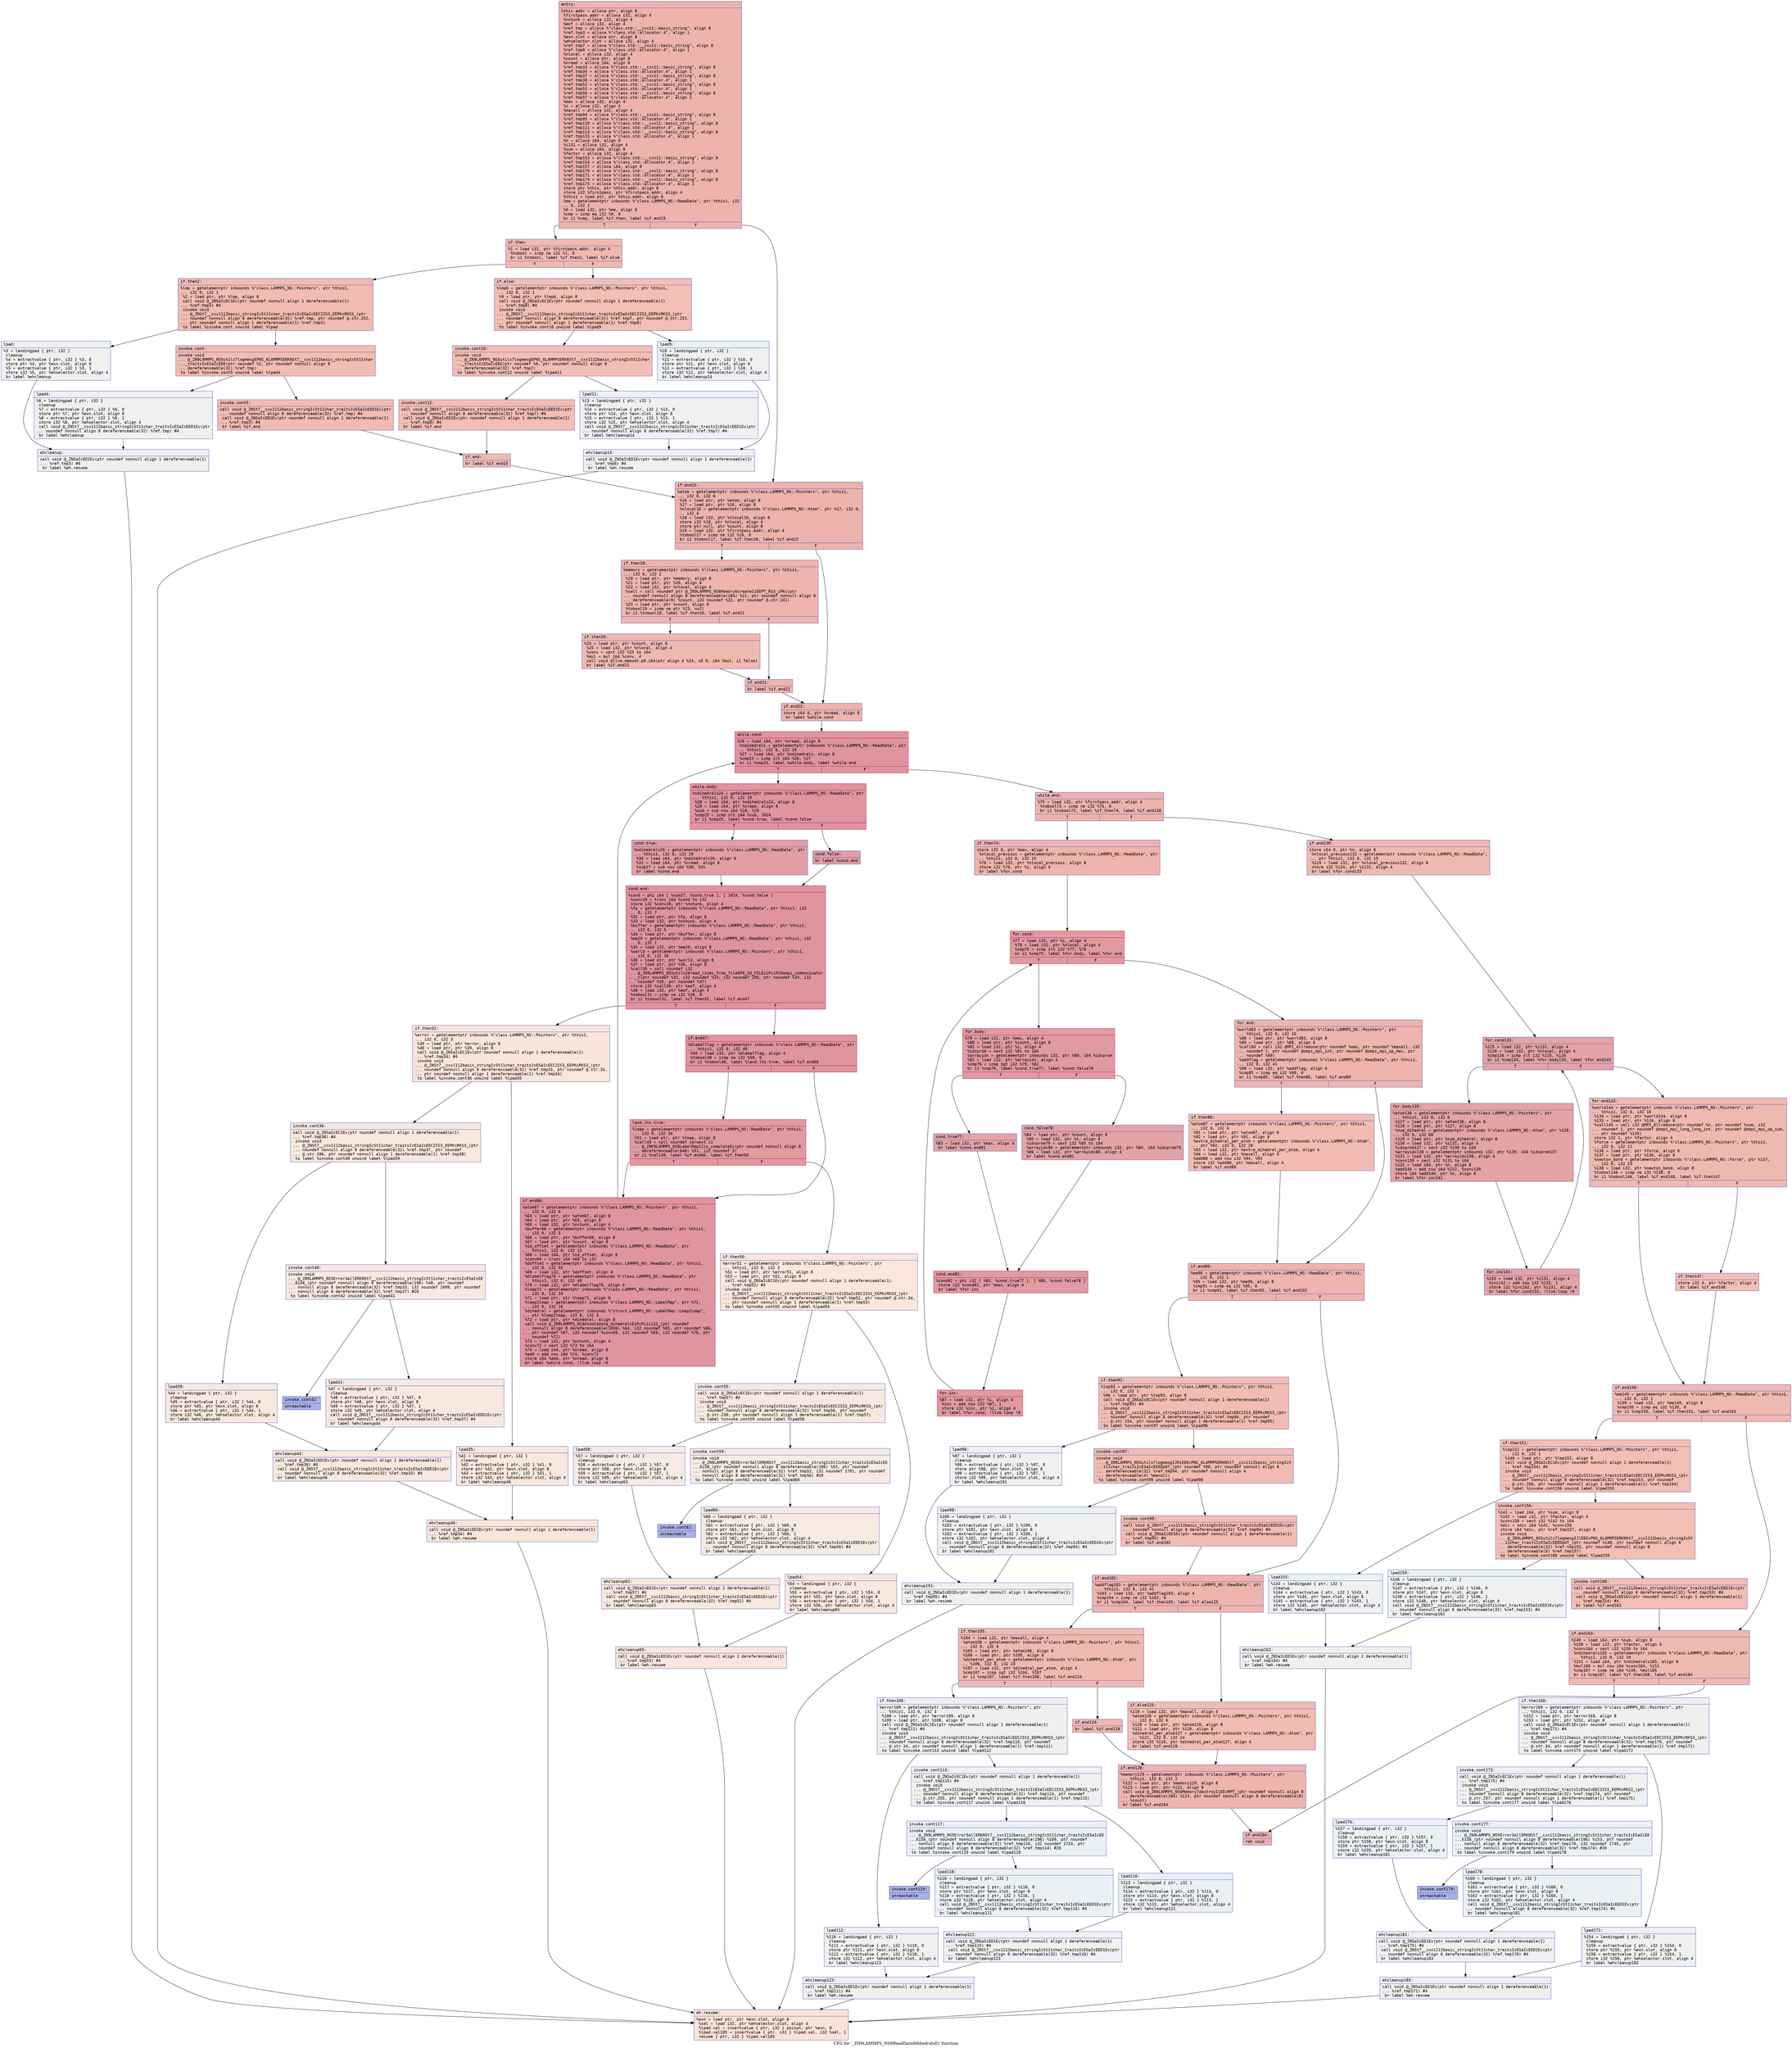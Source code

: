 digraph "CFG for '_ZN9LAMMPS_NS8ReadData9dihedralsEi' function" {
	label="CFG for '_ZN9LAMMPS_NS8ReadData9dihedralsEi' function";

	Node0x55c7e08141a0 [shape=record,color="#3d50c3ff", style=filled, fillcolor="#d6524470" fontname="Courier",label="{entry:\l|  %this.addr = alloca ptr, align 8\l  %firstpass.addr = alloca i32, align 4\l  %nchunk = alloca i32, align 4\l  %eof = alloca i32, align 4\l  %ref.tmp = alloca %\"class.std::__cxx11::basic_string\", align 8\l  %ref.tmp3 = alloca %\"class.std::allocator.4\", align 1\l  %exn.slot = alloca ptr, align 8\l  %ehselector.slot = alloca i32, align 4\l  %ref.tmp7 = alloca %\"class.std::__cxx11::basic_string\", align 8\l  %ref.tmp8 = alloca %\"class.std::allocator.4\", align 1\l  %nlocal = alloca i32, align 4\l  %count = alloca ptr, align 8\l  %nread = alloca i64, align 8\l  %ref.tmp33 = alloca %\"class.std::__cxx11::basic_string\", align 8\l  %ref.tmp34 = alloca %\"class.std::allocator.4\", align 1\l  %ref.tmp37 = alloca %\"class.std::__cxx11::basic_string\", align 8\l  %ref.tmp38 = alloca %\"class.std::allocator.4\", align 1\l  %ref.tmp52 = alloca %\"class.std::__cxx11::basic_string\", align 8\l  %ref.tmp53 = alloca %\"class.std::allocator.4\", align 1\l  %ref.tmp56 = alloca %\"class.std::__cxx11::basic_string\", align 8\l  %ref.tmp57 = alloca %\"class.std::allocator.4\", align 1\l  %max = alloca i32, align 4\l  %i = alloca i32, align 4\l  %maxall = alloca i32, align 4\l  %ref.tmp94 = alloca %\"class.std::__cxx11::basic_string\", align 8\l  %ref.tmp95 = alloca %\"class.std::allocator.4\", align 1\l  %ref.tmp110 = alloca %\"class.std::__cxx11::basic_string\", align 8\l  %ref.tmp111 = alloca %\"class.std::allocator.4\", align 1\l  %ref.tmp114 = alloca %\"class.std::__cxx11::basic_string\", align 8\l  %ref.tmp115 = alloca %\"class.std::allocator.4\", align 1\l  %n = alloca i64, align 8\l  %i131 = alloca i32, align 4\l  %sum = alloca i64, align 8\l  %factor = alloca i32, align 4\l  %ref.tmp153 = alloca %\"class.std::__cxx11::basic_string\", align 8\l  %ref.tmp154 = alloca %\"class.std::allocator.4\", align 1\l  %ref.tmp157 = alloca i64, align 8\l  %ref.tmp170 = alloca %\"class.std::__cxx11::basic_string\", align 8\l  %ref.tmp171 = alloca %\"class.std::allocator.4\", align 1\l  %ref.tmp174 = alloca %\"class.std::__cxx11::basic_string\", align 8\l  %ref.tmp175 = alloca %\"class.std::allocator.4\", align 1\l  store ptr %this, ptr %this.addr, align 8\l  store i32 %firstpass, ptr %firstpass.addr, align 4\l  %this1 = load ptr, ptr %this.addr, align 8\l  %me = getelementptr inbounds %\"class.LAMMPS_NS::ReadData\", ptr %this1, i32\l... 0, i32 1\l  %0 = load i32, ptr %me, align 8\l  %cmp = icmp eq i32 %0, 0\l  br i1 %cmp, label %if.then, label %if.end15\l|{<s0>T|<s1>F}}"];
	Node0x55c7e08141a0:s0 -> Node0x55c7e0820a40[tooltip="entry -> if.then\nProbability 37.50%" ];
	Node0x55c7e08141a0:s1 -> Node0x55c7e0820ab0[tooltip="entry -> if.end15\nProbability 62.50%" ];
	Node0x55c7e0820a40 [shape=record,color="#3d50c3ff", style=filled, fillcolor="#de614d70" fontname="Courier",label="{if.then:\l|  %1 = load i32, ptr %firstpass.addr, align 4\l  %tobool = icmp ne i32 %1, 0\l  br i1 %tobool, label %if.then2, label %if.else\l|{<s0>T|<s1>F}}"];
	Node0x55c7e0820a40:s0 -> Node0x55c7e081fa00[tooltip="if.then -> if.then2\nProbability 62.50%" ];
	Node0x55c7e0820a40:s1 -> Node0x55c7e081fa80[tooltip="if.then -> if.else\nProbability 37.50%" ];
	Node0x55c7e081fa00 [shape=record,color="#3d50c3ff", style=filled, fillcolor="#e1675170" fontname="Courier",label="{if.then2:\l|  %lmp = getelementptr inbounds %\"class.LAMMPS_NS::Pointers\", ptr %this1,\l... i32 0, i32 1\l  %2 = load ptr, ptr %lmp, align 8\l  call void @_ZNSaIcEC1Ev(ptr noundef nonnull align 1 dereferenceable(1)\l... %ref.tmp3) #4\l  invoke void\l... @_ZNSt7__cxx1112basic_stringIcSt11char_traitsIcESaIcEEC2IS3_EEPKcRKS3_(ptr\l... noundef nonnull align 8 dereferenceable(32) %ref.tmp, ptr noundef @.str.252,\l... ptr noundef nonnull align 1 dereferenceable(1) %ref.tmp3)\l          to label %invoke.cont unwind label %lpad\l}"];
	Node0x55c7e081fa00 -> Node0x55c7e08214a0[tooltip="if.then2 -> invoke.cont\nProbability 100.00%" ];
	Node0x55c7e081fa00 -> Node0x55c7e08214f0[tooltip="if.then2 -> lpad\nProbability 0.00%" ];
	Node0x55c7e08214a0 [shape=record,color="#3d50c3ff", style=filled, fillcolor="#e1675170" fontname="Courier",label="{invoke.cont:\l|  invoke void\l... @_ZN9LAMMPS_NS5utils7logmesgEPNS_6LAMMPSERKNSt7__cxx1112basic_stringIcSt11char\l..._traitsIcESaIcEEE(ptr noundef %2, ptr noundef nonnull align 8\l... dereferenceable(32) %ref.tmp)\l          to label %invoke.cont5 unwind label %lpad4\l}"];
	Node0x55c7e08214a0 -> Node0x55c7e0821450[tooltip="invoke.cont -> invoke.cont5\nProbability 100.00%" ];
	Node0x55c7e08214a0 -> Node0x55c7e08217b0[tooltip="invoke.cont -> lpad4\nProbability 0.00%" ];
	Node0x55c7e0821450 [shape=record,color="#3d50c3ff", style=filled, fillcolor="#e1675170" fontname="Courier",label="{invoke.cont5:\l|  call void @_ZNSt7__cxx1112basic_stringIcSt11char_traitsIcESaIcEED1Ev(ptr\l... noundef nonnull align 8 dereferenceable(32) %ref.tmp) #4\l  call void @_ZNSaIcED1Ev(ptr noundef nonnull align 1 dereferenceable(1)\l... %ref.tmp3) #4\l  br label %if.end\l}"];
	Node0x55c7e0821450 -> Node0x55c7e0821be0[tooltip="invoke.cont5 -> if.end\nProbability 100.00%" ];
	Node0x55c7e08214f0 [shape=record,color="#3d50c3ff", style=filled, fillcolor="#dbdcde70" fontname="Courier",label="{lpad:\l|  %3 = landingpad \{ ptr, i32 \}\l          cleanup\l  %4 = extractvalue \{ ptr, i32 \} %3, 0\l  store ptr %4, ptr %exn.slot, align 8\l  %5 = extractvalue \{ ptr, i32 \} %3, 1\l  store i32 %5, ptr %ehselector.slot, align 4\l  br label %ehcleanup\l}"];
	Node0x55c7e08214f0 -> Node0x55c7e0821ee0[tooltip="lpad -> ehcleanup\nProbability 100.00%" ];
	Node0x55c7e08217b0 [shape=record,color="#3d50c3ff", style=filled, fillcolor="#dbdcde70" fontname="Courier",label="{lpad4:\l|  %6 = landingpad \{ ptr, i32 \}\l          cleanup\l  %7 = extractvalue \{ ptr, i32 \} %6, 0\l  store ptr %7, ptr %exn.slot, align 8\l  %8 = extractvalue \{ ptr, i32 \} %6, 1\l  store i32 %8, ptr %ehselector.slot, align 4\l  call void @_ZNSt7__cxx1112basic_stringIcSt11char_traitsIcESaIcEED1Ev(ptr\l... noundef nonnull align 8 dereferenceable(32) %ref.tmp) #4\l  br label %ehcleanup\l}"];
	Node0x55c7e08217b0 -> Node0x55c7e0821ee0[tooltip="lpad4 -> ehcleanup\nProbability 100.00%" ];
	Node0x55c7e0821ee0 [shape=record,color="#3d50c3ff", style=filled, fillcolor="#e0dbd870" fontname="Courier",label="{ehcleanup:\l|  call void @_ZNSaIcED1Ev(ptr noundef nonnull align 1 dereferenceable(1)\l... %ref.tmp3) #4\l  br label %eh.resume\l}"];
	Node0x55c7e0821ee0 -> Node0x55c7e08224f0[tooltip="ehcleanup -> eh.resume\nProbability 100.00%" ];
	Node0x55c7e081fa80 [shape=record,color="#3d50c3ff", style=filled, fillcolor="#e36c5570" fontname="Courier",label="{if.else:\l|  %lmp6 = getelementptr inbounds %\"class.LAMMPS_NS::Pointers\", ptr %this1,\l... i32 0, i32 1\l  %9 = load ptr, ptr %lmp6, align 8\l  call void @_ZNSaIcEC1Ev(ptr noundef nonnull align 1 dereferenceable(1)\l... %ref.tmp8) #4\l  invoke void\l... @_ZNSt7__cxx1112basic_stringIcSt11char_traitsIcESaIcEEC2IS3_EEPKcRKS3_(ptr\l... noundef nonnull align 8 dereferenceable(32) %ref.tmp7, ptr noundef @.str.253,\l... ptr noundef nonnull align 1 dereferenceable(1) %ref.tmp8)\l          to label %invoke.cont10 unwind label %lpad9\l}"];
	Node0x55c7e081fa80 -> Node0x55c7e0822870[tooltip="if.else -> invoke.cont10\nProbability 100.00%" ];
	Node0x55c7e081fa80 -> Node0x55c7e08228f0[tooltip="if.else -> lpad9\nProbability 0.00%" ];
	Node0x55c7e0822870 [shape=record,color="#3d50c3ff", style=filled, fillcolor="#e36c5570" fontname="Courier",label="{invoke.cont10:\l|  invoke void\l... @_ZN9LAMMPS_NS5utils7logmesgEPNS_6LAMMPSERKNSt7__cxx1112basic_stringIcSt11char\l..._traitsIcESaIcEEE(ptr noundef %9, ptr noundef nonnull align 8\l... dereferenceable(32) %ref.tmp7)\l          to label %invoke.cont12 unwind label %lpad11\l}"];
	Node0x55c7e0822870 -> Node0x55c7e0822820[tooltip="invoke.cont10 -> invoke.cont12\nProbability 100.00%" ];
	Node0x55c7e0822870 -> Node0x55c7e0822bf0[tooltip="invoke.cont10 -> lpad11\nProbability 0.00%" ];
	Node0x55c7e0822820 [shape=record,color="#3d50c3ff", style=filled, fillcolor="#e36c5570" fontname="Courier",label="{invoke.cont12:\l|  call void @_ZNSt7__cxx1112basic_stringIcSt11char_traitsIcESaIcEED1Ev(ptr\l... noundef nonnull align 8 dereferenceable(32) %ref.tmp7) #4\l  call void @_ZNSaIcED1Ev(ptr noundef nonnull align 1 dereferenceable(1)\l... %ref.tmp8) #4\l  br label %if.end\l}"];
	Node0x55c7e0822820 -> Node0x55c7e0821be0[tooltip="invoke.cont12 -> if.end\nProbability 100.00%" ];
	Node0x55c7e08228f0 [shape=record,color="#3d50c3ff", style=filled, fillcolor="#d9dce170" fontname="Courier",label="{lpad9:\l|  %10 = landingpad \{ ptr, i32 \}\l          cleanup\l  %11 = extractvalue \{ ptr, i32 \} %10, 0\l  store ptr %11, ptr %exn.slot, align 8\l  %12 = extractvalue \{ ptr, i32 \} %10, 1\l  store i32 %12, ptr %ehselector.slot, align 4\l  br label %ehcleanup14\l}"];
	Node0x55c7e08228f0 -> Node0x55c7e0823310[tooltip="lpad9 -> ehcleanup14\nProbability 100.00%" ];
	Node0x55c7e0822bf0 [shape=record,color="#3d50c3ff", style=filled, fillcolor="#d9dce170" fontname="Courier",label="{lpad11:\l|  %13 = landingpad \{ ptr, i32 \}\l          cleanup\l  %14 = extractvalue \{ ptr, i32 \} %13, 0\l  store ptr %14, ptr %exn.slot, align 8\l  %15 = extractvalue \{ ptr, i32 \} %13, 1\l  store i32 %15, ptr %ehselector.slot, align 4\l  call void @_ZNSt7__cxx1112basic_stringIcSt11char_traitsIcESaIcEED1Ev(ptr\l... noundef nonnull align 8 dereferenceable(32) %ref.tmp7) #4\l  br label %ehcleanup14\l}"];
	Node0x55c7e0822bf0 -> Node0x55c7e0823310[tooltip="lpad11 -> ehcleanup14\nProbability 100.00%" ];
	Node0x55c7e0823310 [shape=record,color="#3d50c3ff", style=filled, fillcolor="#dedcdb70" fontname="Courier",label="{ehcleanup14:\l|  call void @_ZNSaIcED1Ev(ptr noundef nonnull align 1 dereferenceable(1)\l... %ref.tmp8) #4\l  br label %eh.resume\l}"];
	Node0x55c7e0823310 -> Node0x55c7e08224f0[tooltip="ehcleanup14 -> eh.resume\nProbability 100.00%" ];
	Node0x55c7e0821be0 [shape=record,color="#3d50c3ff", style=filled, fillcolor="#de614d70" fontname="Courier",label="{if.end:\l|  br label %if.end15\l}"];
	Node0x55c7e0821be0 -> Node0x55c7e0820ab0[tooltip="if.end -> if.end15\nProbability 100.00%" ];
	Node0x55c7e0820ab0 [shape=record,color="#3d50c3ff", style=filled, fillcolor="#d6524470" fontname="Courier",label="{if.end15:\l|  %atom = getelementptr inbounds %\"class.LAMMPS_NS::Pointers\", ptr %this1,\l... i32 0, i32 6\l  %16 = load ptr, ptr %atom, align 8\l  %17 = load ptr, ptr %16, align 8\l  %nlocal16 = getelementptr inbounds %\"class.LAMMPS_NS::Atom\", ptr %17, i32 0,\l... i32 4\l  %18 = load i32, ptr %nlocal16, align 8\l  store i32 %18, ptr %nlocal, align 4\l  store ptr null, ptr %count, align 8\l  %19 = load i32, ptr %firstpass.addr, align 4\l  %tobool17 = icmp ne i32 %19, 0\l  br i1 %tobool17, label %if.then18, label %if.end22\l|{<s0>T|<s1>F}}"];
	Node0x55c7e0820ab0:s0 -> Node0x55c7e0823f20[tooltip="if.end15 -> if.then18\nProbability 62.50%" ];
	Node0x55c7e0820ab0:s1 -> Node0x55c7e0823fa0[tooltip="if.end15 -> if.end22\nProbability 37.50%" ];
	Node0x55c7e0823f20 [shape=record,color="#3d50c3ff", style=filled, fillcolor="#d8564670" fontname="Courier",label="{if.then18:\l|  %memory = getelementptr inbounds %\"class.LAMMPS_NS::Pointers\", ptr %this1,\l... i32 0, i32 2\l  %20 = load ptr, ptr %memory, align 8\l  %21 = load ptr, ptr %20, align 8\l  %22 = load i32, ptr %nlocal, align 4\l  %call = call noundef ptr @_ZN9LAMMPS_NS6Memory6createIiEEPT_RS3_iPKc(ptr\l... noundef nonnull align 8 dereferenceable(184) %21, ptr noundef nonnull align 8\l... dereferenceable(8) %count, i32 noundef %22, ptr noundef @.str.241)\l  %23 = load ptr, ptr %count, align 8\l  %tobool19 = icmp ne ptr %23, null\l  br i1 %tobool19, label %if.then20, label %if.end21\l|{<s0>T|<s1>F}}"];
	Node0x55c7e0823f20:s0 -> Node0x55c7e0824680[tooltip="if.then18 -> if.then20\nProbability 62.50%" ];
	Node0x55c7e0823f20:s1 -> Node0x55c7e0824700[tooltip="if.then18 -> if.end21\nProbability 37.50%" ];
	Node0x55c7e0824680 [shape=record,color="#3d50c3ff", style=filled, fillcolor="#de614d70" fontname="Courier",label="{if.then20:\l|  %24 = load ptr, ptr %count, align 8\l  %25 = load i32, ptr %nlocal, align 4\l  %conv = sext i32 %25 to i64\l  %mul = mul i64 %conv, 4\l  call void @llvm.memset.p0.i64(ptr align 4 %24, i8 0, i64 %mul, i1 false)\l  br label %if.end21\l}"];
	Node0x55c7e0824680 -> Node0x55c7e0824700[tooltip="if.then20 -> if.end21\nProbability 100.00%" ];
	Node0x55c7e0824700 [shape=record,color="#3d50c3ff", style=filled, fillcolor="#d8564670" fontname="Courier",label="{if.end21:\l|  br label %if.end22\l}"];
	Node0x55c7e0824700 -> Node0x55c7e0823fa0[tooltip="if.end21 -> if.end22\nProbability 100.00%" ];
	Node0x55c7e0823fa0 [shape=record,color="#3d50c3ff", style=filled, fillcolor="#d6524470" fontname="Courier",label="{if.end22:\l|  store i64 0, ptr %nread, align 8\l  br label %while.cond\l}"];
	Node0x55c7e0823fa0 -> Node0x55c7e0824dc0[tooltip="if.end22 -> while.cond\nProbability 100.00%" ];
	Node0x55c7e0824dc0 [shape=record,color="#b70d28ff", style=filled, fillcolor="#b70d2870" fontname="Courier",label="{while.cond:\l|  %26 = load i64, ptr %nread, align 8\l  %ndihedrals = getelementptr inbounds %\"class.LAMMPS_NS::ReadData\", ptr\l... %this1, i32 0, i32 19\l  %27 = load i64, ptr %ndihedrals, align 8\l  %cmp23 = icmp slt i64 %26, %27\l  br i1 %cmp23, label %while.body, label %while.end\l|{<s0>T|<s1>F}}"];
	Node0x55c7e0824dc0:s0 -> Node0x55c7e08250d0[tooltip="while.cond -> while.body\nProbability 96.88%" ];
	Node0x55c7e0824dc0:s1 -> Node0x55c7e0825150[tooltip="while.cond -> while.end\nProbability 3.12%" ];
	Node0x55c7e08250d0 [shape=record,color="#b70d28ff", style=filled, fillcolor="#b70d2870" fontname="Courier",label="{while.body:\l|  %ndihedrals24 = getelementptr inbounds %\"class.LAMMPS_NS::ReadData\", ptr\l... %this1, i32 0, i32 19\l  %28 = load i64, ptr %ndihedrals24, align 8\l  %29 = load i64, ptr %nread, align 8\l  %sub = sub nsw i64 %28, %29\l  %cmp25 = icmp slt i64 %sub, 1024\l  br i1 %cmp25, label %cond.true, label %cond.false\l|{<s0>T|<s1>F}}"];
	Node0x55c7e08250d0:s0 -> Node0x55c7e08255b0[tooltip="while.body -> cond.true\nProbability 50.00%" ];
	Node0x55c7e08250d0:s1 -> Node0x55c7e0825630[tooltip="while.body -> cond.false\nProbability 50.00%" ];
	Node0x55c7e08255b0 [shape=record,color="#3d50c3ff", style=filled, fillcolor="#be242e70" fontname="Courier",label="{cond.true:\l|  %ndihedrals26 = getelementptr inbounds %\"class.LAMMPS_NS::ReadData\", ptr\l... %this1, i32 0, i32 19\l  %30 = load i64, ptr %ndihedrals26, align 8\l  %31 = load i64, ptr %nread, align 8\l  %sub27 = sub nsw i64 %30, %31\l  br label %cond.end\l}"];
	Node0x55c7e08255b0 -> Node0x55c7e0825a00[tooltip="cond.true -> cond.end\nProbability 100.00%" ];
	Node0x55c7e0825630 [shape=record,color="#3d50c3ff", style=filled, fillcolor="#be242e70" fontname="Courier",label="{cond.false:\l|  br label %cond.end\l}"];
	Node0x55c7e0825630 -> Node0x55c7e0825a00[tooltip="cond.false -> cond.end\nProbability 100.00%" ];
	Node0x55c7e0825a00 [shape=record,color="#b70d28ff", style=filled, fillcolor="#b70d2870" fontname="Courier",label="{cond.end:\l|  %cond = phi i64 [ %sub27, %cond.true ], [ 1024, %cond.false ]\l  %conv28 = trunc i64 %cond to i32\l  store i32 %conv28, ptr %nchunk, align 4\l  %fp = getelementptr inbounds %\"class.LAMMPS_NS::ReadData\", ptr %this1, i32\l... 0, i32 7\l  %32 = load ptr, ptr %fp, align 8\l  %33 = load i32, ptr %nchunk, align 4\l  %buffer = getelementptr inbounds %\"class.LAMMPS_NS::ReadData\", ptr %this1,\l... i32 0, i32 5\l  %34 = load ptr, ptr %buffer, align 8\l  %me29 = getelementptr inbounds %\"class.LAMMPS_NS::ReadData\", ptr %this1, i32\l... 0, i32 1\l  %35 = load i32, ptr %me29, align 8\l  %world = getelementptr inbounds %\"class.LAMMPS_NS::Pointers\", ptr %this1,\l... i32 0, i32 16\l  %36 = load ptr, ptr %world, align 8\l  %37 = load ptr, ptr %36, align 8\l  %call30 = call noundef i32\l... @_ZN9LAMMPS_NS5utils20read_lines_from_fileEP8_IO_FILEiiPciP19ompi_communicator\l..._t(ptr noundef %32, i32 noundef %33, i32 noundef 256, ptr noundef %34, i32\l... noundef %35, ptr noundef %37)\l  store i32 %call30, ptr %eof, align 4\l  %38 = load i32, ptr %eof, align 4\l  %tobool31 = icmp ne i32 %38, 0\l  br i1 %tobool31, label %if.then32, label %if.end47\l|{<s0>T|<s1>F}}"];
	Node0x55c7e0825a00:s0 -> Node0x55c7e08210a0[tooltip="cond.end -> if.then32\nProbability 0.00%" ];
	Node0x55c7e0825a00:s1 -> Node0x55c7e0826e50[tooltip="cond.end -> if.end47\nProbability 100.00%" ];
	Node0x55c7e08210a0 [shape=record,color="#3d50c3ff", style=filled, fillcolor="#f4c5ad70" fontname="Courier",label="{if.then32:\l|  %error = getelementptr inbounds %\"class.LAMMPS_NS::Pointers\", ptr %this1,\l... i32 0, i32 3\l  %39 = load ptr, ptr %error, align 8\l  %40 = load ptr, ptr %39, align 8\l  call void @_ZNSaIcEC1Ev(ptr noundef nonnull align 1 dereferenceable(1)\l... %ref.tmp34) #4\l  invoke void\l... @_ZNSt7__cxx1112basic_stringIcSt11char_traitsIcESaIcEEC2IS3_EEPKcRKS3_(ptr\l... noundef nonnull align 8 dereferenceable(32) %ref.tmp33, ptr noundef @.str.34,\l... ptr noundef nonnull align 1 dereferenceable(1) %ref.tmp34)\l          to label %invoke.cont36 unwind label %lpad35\l}"];
	Node0x55c7e08210a0 -> Node0x55c7e0827290[tooltip="if.then32 -> invoke.cont36\nProbability 50.00%" ];
	Node0x55c7e08210a0 -> Node0x55c7e0827310[tooltip="if.then32 -> lpad35\nProbability 50.00%" ];
	Node0x55c7e0827290 [shape=record,color="#3d50c3ff", style=filled, fillcolor="#f2cab570" fontname="Courier",label="{invoke.cont36:\l|  call void @_ZNSaIcEC1Ev(ptr noundef nonnull align 1 dereferenceable(1)\l... %ref.tmp38) #4\l  invoke void\l... @_ZNSt7__cxx1112basic_stringIcSt11char_traitsIcESaIcEEC2IS3_EEPKcRKS3_(ptr\l... noundef nonnull align 8 dereferenceable(32) %ref.tmp37, ptr noundef\l... @.str.186, ptr noundef nonnull align 1 dereferenceable(1) %ref.tmp38)\l          to label %invoke.cont40 unwind label %lpad39\l}"];
	Node0x55c7e0827290 -> Node0x55c7e0827690[tooltip="invoke.cont36 -> invoke.cont40\nProbability 50.00%" ];
	Node0x55c7e0827290 -> Node0x55c7e08276e0[tooltip="invoke.cont36 -> lpad39\nProbability 50.00%" ];
	Node0x55c7e0827690 [shape=record,color="#3d50c3ff", style=filled, fillcolor="#f1ccb870" fontname="Courier",label="{invoke.cont40:\l|  invoke void\l... @_ZN9LAMMPS_NS5Error3allERKNSt7__cxx1112basic_stringIcSt11char_traitsIcESaIcEE\l...EiS8_(ptr noundef nonnull align 8 dereferenceable(196) %40, ptr noundef\l... nonnull align 8 dereferenceable(32) %ref.tmp33, i32 noundef 1699, ptr noundef\l... nonnull align 8 dereferenceable(32) %ref.tmp37) #20\l          to label %invoke.cont42 unwind label %lpad41\l}"];
	Node0x55c7e0827690 -> Node0x55c7e0827640[tooltip="invoke.cont40 -> invoke.cont42\nProbability 0.00%" ];
	Node0x55c7e0827690 -> Node0x55c7e0827a00[tooltip="invoke.cont40 -> lpad41\nProbability 100.00%" ];
	Node0x55c7e0827640 [shape=record,color="#3d50c3ff", style=filled, fillcolor="#3d50c370" fontname="Courier",label="{invoke.cont42:\l|  unreachable\l}"];
	Node0x55c7e0827310 [shape=record,color="#3d50c3ff", style=filled, fillcolor="#f2cab570" fontname="Courier",label="{lpad35:\l|  %41 = landingpad \{ ptr, i32 \}\l          cleanup\l  %42 = extractvalue \{ ptr, i32 \} %41, 0\l  store ptr %42, ptr %exn.slot, align 8\l  %43 = extractvalue \{ ptr, i32 \} %41, 1\l  store i32 %43, ptr %ehselector.slot, align 4\l  br label %ehcleanup46\l}"];
	Node0x55c7e0827310 -> Node0x55c7e0827fc0[tooltip="lpad35 -> ehcleanup46\nProbability 100.00%" ];
	Node0x55c7e08276e0 [shape=record,color="#3d50c3ff", style=filled, fillcolor="#f1ccb870" fontname="Courier",label="{lpad39:\l|  %44 = landingpad \{ ptr, i32 \}\l          cleanup\l  %45 = extractvalue \{ ptr, i32 \} %44, 0\l  store ptr %45, ptr %exn.slot, align 8\l  %46 = extractvalue \{ ptr, i32 \} %44, 1\l  store i32 %46, ptr %ehselector.slot, align 4\l  br label %ehcleanup44\l}"];
	Node0x55c7e08276e0 -> Node0x55c7e0828310[tooltip="lpad39 -> ehcleanup44\nProbability 100.00%" ];
	Node0x55c7e0827a00 [shape=record,color="#3d50c3ff", style=filled, fillcolor="#f1ccb870" fontname="Courier",label="{lpad41:\l|  %47 = landingpad \{ ptr, i32 \}\l          cleanup\l  %48 = extractvalue \{ ptr, i32 \} %47, 0\l  store ptr %48, ptr %exn.slot, align 8\l  %49 = extractvalue \{ ptr, i32 \} %47, 1\l  store i32 %49, ptr %ehselector.slot, align 4\l  call void @_ZNSt7__cxx1112basic_stringIcSt11char_traitsIcESaIcEED1Ev(ptr\l... noundef nonnull align 8 dereferenceable(32) %ref.tmp37) #4\l  br label %ehcleanup44\l}"];
	Node0x55c7e0827a00 -> Node0x55c7e0828310[tooltip="lpad41 -> ehcleanup44\nProbability 100.00%" ];
	Node0x55c7e0828310 [shape=record,color="#3d50c3ff", style=filled, fillcolor="#f2cab570" fontname="Courier",label="{ehcleanup44:\l|  call void @_ZNSaIcED1Ev(ptr noundef nonnull align 1 dereferenceable(1)\l... %ref.tmp38) #4\l  call void @_ZNSt7__cxx1112basic_stringIcSt11char_traitsIcESaIcEED1Ev(ptr\l... noundef nonnull align 8 dereferenceable(32) %ref.tmp33) #4\l  br label %ehcleanup46\l}"];
	Node0x55c7e0828310 -> Node0x55c7e0827fc0[tooltip="ehcleanup44 -> ehcleanup46\nProbability 100.00%" ];
	Node0x55c7e0827fc0 [shape=record,color="#3d50c3ff", style=filled, fillcolor="#f4c5ad70" fontname="Courier",label="{ehcleanup46:\l|  call void @_ZNSaIcED1Ev(ptr noundef nonnull align 1 dereferenceable(1)\l... %ref.tmp34) #4\l  br label %eh.resume\l}"];
	Node0x55c7e0827fc0 -> Node0x55c7e08224f0[tooltip="ehcleanup46 -> eh.resume\nProbability 100.00%" ];
	Node0x55c7e0826e50 [shape=record,color="#b70d28ff", style=filled, fillcolor="#b70d2870" fontname="Courier",label="{if.end47:\l|  %dlabelflag = getelementptr inbounds %\"class.LAMMPS_NS::ReadData\", ptr\l... %this1, i32 0, i32 49\l  %50 = load i32, ptr %dlabelflag, align 4\l  %tobool48 = icmp ne i32 %50, 0\l  br i1 %tobool48, label %land.lhs.true, label %if.end66\l|{<s0>T|<s1>F}}"];
	Node0x55c7e0826e50:s0 -> Node0x55c7e0829640[tooltip="if.end47 -> land.lhs.true\nProbability 62.50%" ];
	Node0x55c7e0826e50:s1 -> Node0x55c7e08296c0[tooltip="if.end47 -> if.end66\nProbability 37.50%" ];
	Node0x55c7e0829640 [shape=record,color="#b70d28ff", style=filled, fillcolor="#bb1b2c70" fontname="Courier",label="{land.lhs.true:\l|  %lmap = getelementptr inbounds %\"class.LAMMPS_NS::ReadData\", ptr %this1,\l... i32 0, i32 34\l  %51 = load ptr, ptr %lmap, align 8\l  %call49 = call noundef zeroext i1\l... @_ZNK9LAMMPS_NS8LabelMap11is_completeEi(ptr noundef nonnull align 8\l... dereferenceable(648) %51, i32 noundef 3)\l  br i1 %call49, label %if.end66, label %if.then50\l|{<s0>T|<s1>F}}"];
	Node0x55c7e0829640:s0 -> Node0x55c7e08296c0[tooltip="land.lhs.true -> if.end66\nProbability 100.00%" ];
	Node0x55c7e0829640:s1 -> Node0x55c7e0829ae0[tooltip="land.lhs.true -> if.then50\nProbability 0.00%" ];
	Node0x55c7e0829ae0 [shape=record,color="#3d50c3ff", style=filled, fillcolor="#f3c7b170" fontname="Courier",label="{if.then50:\l|  %error51 = getelementptr inbounds %\"class.LAMMPS_NS::Pointers\", ptr\l... %this1, i32 0, i32 3\l  %52 = load ptr, ptr %error51, align 8\l  %53 = load ptr, ptr %52, align 8\l  call void @_ZNSaIcEC1Ev(ptr noundef nonnull align 1 dereferenceable(1)\l... %ref.tmp53) #4\l  invoke void\l... @_ZNSt7__cxx1112basic_stringIcSt11char_traitsIcESaIcEEC2IS3_EEPKcRKS3_(ptr\l... noundef nonnull align 8 dereferenceable(32) %ref.tmp52, ptr noundef @.str.34,\l... ptr noundef nonnull align 1 dereferenceable(1) %ref.tmp53)\l          to label %invoke.cont55 unwind label %lpad54\l}"];
	Node0x55c7e0829ae0 -> Node0x55c7e0829f20[tooltip="if.then50 -> invoke.cont55\nProbability 50.00%" ];
	Node0x55c7e0829ae0 -> Node0x55c7e0829f70[tooltip="if.then50 -> lpad54\nProbability 50.00%" ];
	Node0x55c7e0829f20 [shape=record,color="#3d50c3ff", style=filled, fillcolor="#f1ccb870" fontname="Courier",label="{invoke.cont55:\l|  call void @_ZNSaIcEC1Ev(ptr noundef nonnull align 1 dereferenceable(1)\l... %ref.tmp57) #4\l  invoke void\l... @_ZNSt7__cxx1112basic_stringIcSt11char_traitsIcESaIcEEC2IS3_EEPKcRKS3_(ptr\l... noundef nonnull align 8 dereferenceable(32) %ref.tmp56, ptr noundef\l... @.str.230, ptr noundef nonnull align 1 dereferenceable(1) %ref.tmp57)\l          to label %invoke.cont59 unwind label %lpad58\l}"];
	Node0x55c7e0829f20 -> Node0x55c7e082a290[tooltip="invoke.cont55 -> invoke.cont59\nProbability 50.00%" ];
	Node0x55c7e0829f20 -> Node0x55c7e082a2e0[tooltip="invoke.cont55 -> lpad58\nProbability 50.00%" ];
	Node0x55c7e082a290 [shape=record,color="#3d50c3ff", style=filled, fillcolor="#eed0c070" fontname="Courier",label="{invoke.cont59:\l|  invoke void\l... @_ZN9LAMMPS_NS5Error3allERKNSt7__cxx1112basic_stringIcSt11char_traitsIcESaIcEE\l...EiS8_(ptr noundef nonnull align 8 dereferenceable(196) %53, ptr noundef\l... nonnull align 8 dereferenceable(32) %ref.tmp52, i32 noundef 1701, ptr noundef\l... nonnull align 8 dereferenceable(32) %ref.tmp56) #20\l          to label %invoke.cont61 unwind label %lpad60\l}"];
	Node0x55c7e082a290 -> Node0x55c7e082a240[tooltip="invoke.cont59 -> invoke.cont61\nProbability 0.00%" ];
	Node0x55c7e082a290 -> Node0x55c7e082a5a0[tooltip="invoke.cont59 -> lpad60\nProbability 100.00%" ];
	Node0x55c7e082a240 [shape=record,color="#3d50c3ff", style=filled, fillcolor="#3d50c370" fontname="Courier",label="{invoke.cont61:\l|  unreachable\l}"];
	Node0x55c7e0829f70 [shape=record,color="#3d50c3ff", style=filled, fillcolor="#f1ccb870" fontname="Courier",label="{lpad54:\l|  %54 = landingpad \{ ptr, i32 \}\l          cleanup\l  %55 = extractvalue \{ ptr, i32 \} %54, 0\l  store ptr %55, ptr %exn.slot, align 8\l  %56 = extractvalue \{ ptr, i32 \} %54, 1\l  store i32 %56, ptr %ehselector.slot, align 4\l  br label %ehcleanup65\l}"];
	Node0x55c7e0829f70 -> Node0x55c7e082ab60[tooltip="lpad54 -> ehcleanup65\nProbability 100.00%" ];
	Node0x55c7e082a2e0 [shape=record,color="#3d50c3ff", style=filled, fillcolor="#eed0c070" fontname="Courier",label="{lpad58:\l|  %57 = landingpad \{ ptr, i32 \}\l          cleanup\l  %58 = extractvalue \{ ptr, i32 \} %57, 0\l  store ptr %58, ptr %exn.slot, align 8\l  %59 = extractvalue \{ ptr, i32 \} %57, 1\l  store i32 %59, ptr %ehselector.slot, align 4\l  br label %ehcleanup63\l}"];
	Node0x55c7e082a2e0 -> Node0x55c7e082aeb0[tooltip="lpad58 -> ehcleanup63\nProbability 100.00%" ];
	Node0x55c7e082a5a0 [shape=record,color="#3d50c3ff", style=filled, fillcolor="#eed0c070" fontname="Courier",label="{lpad60:\l|  %60 = landingpad \{ ptr, i32 \}\l          cleanup\l  %61 = extractvalue \{ ptr, i32 \} %60, 0\l  store ptr %61, ptr %exn.slot, align 8\l  %62 = extractvalue \{ ptr, i32 \} %60, 1\l  store i32 %62, ptr %ehselector.slot, align 4\l  call void @_ZNSt7__cxx1112basic_stringIcSt11char_traitsIcESaIcEED1Ev(ptr\l... noundef nonnull align 8 dereferenceable(32) %ref.tmp56) #4\l  br label %ehcleanup63\l}"];
	Node0x55c7e082a5a0 -> Node0x55c7e082aeb0[tooltip="lpad60 -> ehcleanup63\nProbability 100.00%" ];
	Node0x55c7e082aeb0 [shape=record,color="#3d50c3ff", style=filled, fillcolor="#f1ccb870" fontname="Courier",label="{ehcleanup63:\l|  call void @_ZNSaIcED1Ev(ptr noundef nonnull align 1 dereferenceable(1)\l... %ref.tmp57) #4\l  call void @_ZNSt7__cxx1112basic_stringIcSt11char_traitsIcESaIcEED1Ev(ptr\l... noundef nonnull align 8 dereferenceable(32) %ref.tmp52) #4\l  br label %ehcleanup65\l}"];
	Node0x55c7e082aeb0 -> Node0x55c7e082ab60[tooltip="ehcleanup63 -> ehcleanup65\nProbability 100.00%" ];
	Node0x55c7e082ab60 [shape=record,color="#3d50c3ff", style=filled, fillcolor="#f3c7b170" fontname="Courier",label="{ehcleanup65:\l|  call void @_ZNSaIcED1Ev(ptr noundef nonnull align 1 dereferenceable(1)\l... %ref.tmp53) #4\l  br label %eh.resume\l}"];
	Node0x55c7e082ab60 -> Node0x55c7e08224f0[tooltip="ehcleanup65 -> eh.resume\nProbability 100.00%" ];
	Node0x55c7e08296c0 [shape=record,color="#b70d28ff", style=filled, fillcolor="#b70d2870" fontname="Courier",label="{if.end66:\l|  %atom67 = getelementptr inbounds %\"class.LAMMPS_NS::Pointers\", ptr %this1,\l... i32 0, i32 6\l  %63 = load ptr, ptr %atom67, align 8\l  %64 = load ptr, ptr %63, align 8\l  %65 = load i32, ptr %nchunk, align 4\l  %buffer68 = getelementptr inbounds %\"class.LAMMPS_NS::ReadData\", ptr %this1,\l... i32 0, i32 5\l  %66 = load ptr, ptr %buffer68, align 8\l  %67 = load ptr, ptr %count, align 8\l  %id_offset = getelementptr inbounds %\"class.LAMMPS_NS::ReadData\", ptr\l... %this1, i32 0, i32 13\l  %68 = load i64, ptr %id_offset, align 8\l  %conv69 = trunc i64 %68 to i32\l  %doffset = getelementptr inbounds %\"class.LAMMPS_NS::ReadData\", ptr %this1,\l... i32 0, i32 55\l  %69 = load i32, ptr %doffset, align 4\l  %dlabelflag70 = getelementptr inbounds %\"class.LAMMPS_NS::ReadData\", ptr\l... %this1, i32 0, i32 49\l  %70 = load i32, ptr %dlabelflag70, align 4\l  %lmap71 = getelementptr inbounds %\"class.LAMMPS_NS::ReadData\", ptr %this1,\l... i32 0, i32 34\l  %71 = load ptr, ptr %lmap71, align 8\l  %lmap2lmap = getelementptr inbounds %\"class.LAMMPS_NS::LabelMap\", ptr %71,\l... i32 0, i32 16\l  %dihedral = getelementptr inbounds %\"struct.LAMMPS_NS::LabelMap::Lmap2Lmap\",\l... ptr %lmap2lmap, i32 0, i32 3\l  %72 = load ptr, ptr %dihedral, align 8\l  call void @_ZN9LAMMPS_NS4Atom14data_dihedralsEiPcPiiiiS2_(ptr noundef\l... nonnull align 8 dereferenceable(1856) %64, i32 noundef %65, ptr noundef %66,\l... ptr noundef %67, i32 noundef %conv69, i32 noundef %69, i32 noundef %70, ptr\l... noundef %72)\l  %73 = load i32, ptr %nchunk, align 4\l  %conv72 = sext i32 %73 to i64\l  %74 = load i64, ptr %nread, align 8\l  %add = add nsw i64 %74, %conv72\l  store i64 %add, ptr %nread, align 8\l  br label %while.cond, !llvm.loop !6\l}"];
	Node0x55c7e08296c0 -> Node0x55c7e0824dc0[tooltip="if.end66 -> while.cond\nProbability 100.00%" ];
	Node0x55c7e0825150 [shape=record,color="#3d50c3ff", style=filled, fillcolor="#d6524470" fontname="Courier",label="{while.end:\l|  %75 = load i32, ptr %firstpass.addr, align 4\l  %tobool73 = icmp ne i32 %75, 0\l  br i1 %tobool73, label %if.then74, label %if.end130\l|{<s0>T|<s1>F}}"];
	Node0x55c7e0825150:s0 -> Node0x55c7e082cc50[tooltip="while.end -> if.then74\nProbability 62.50%" ];
	Node0x55c7e0825150:s1 -> Node0x55c7e082ccd0[tooltip="while.end -> if.end130\nProbability 37.50%" ];
	Node0x55c7e082cc50 [shape=record,color="#3d50c3ff", style=filled, fillcolor="#d8564670" fontname="Courier",label="{if.then74:\l|  store i32 0, ptr %max, align 4\l  %nlocal_previous = getelementptr inbounds %\"class.LAMMPS_NS::ReadData\", ptr\l... %this1, i32 0, i32 15\l  %76 = load i32, ptr %nlocal_previous, align 8\l  store i32 %76, ptr %i, align 4\l  br label %for.cond\l}"];
	Node0x55c7e082cc50 -> Node0x55c7e082d0e0[tooltip="if.then74 -> for.cond\nProbability 100.00%" ];
	Node0x55c7e082d0e0 [shape=record,color="#b70d28ff", style=filled, fillcolor="#bb1b2c70" fontname="Courier",label="{for.cond:\l|  %77 = load i32, ptr %i, align 4\l  %78 = load i32, ptr %nlocal, align 4\l  %cmp75 = icmp slt i32 %77, %78\l  br i1 %cmp75, label %for.body, label %for.end\l|{<s0>T|<s1>F}}"];
	Node0x55c7e082d0e0:s0 -> Node0x55c7e082d350[tooltip="for.cond -> for.body\nProbability 96.88%" ];
	Node0x55c7e082d0e0:s1 -> Node0x55c7e082d3d0[tooltip="for.cond -> for.end\nProbability 3.12%" ];
	Node0x55c7e082d350 [shape=record,color="#b70d28ff", style=filled, fillcolor="#bb1b2c70" fontname="Courier",label="{for.body:\l|  %79 = load i32, ptr %max, align 4\l  %80 = load ptr, ptr %count, align 8\l  %81 = load i32, ptr %i, align 4\l  %idxprom = sext i32 %81 to i64\l  %arrayidx = getelementptr inbounds i32, ptr %80, i64 %idxprom\l  %82 = load i32, ptr %arrayidx, align 4\l  %cmp76 = icmp sgt i32 %79, %82\l  br i1 %cmp76, label %cond.true77, label %cond.false78\l|{<s0>T|<s1>F}}"];
	Node0x55c7e082d350:s0 -> Node0x55c7e082d900[tooltip="for.body -> cond.true77\nProbability 50.00%" ];
	Node0x55c7e082d350:s1 -> Node0x55c7e082d980[tooltip="for.body -> cond.false78\nProbability 50.00%" ];
	Node0x55c7e082d900 [shape=record,color="#3d50c3ff", style=filled, fillcolor="#c32e3170" fontname="Courier",label="{cond.true77:\l|  %83 = load i32, ptr %max, align 4\l  br label %cond.end81\l}"];
	Node0x55c7e082d900 -> Node0x55c7e082db30[tooltip="cond.true77 -> cond.end81\nProbability 100.00%" ];
	Node0x55c7e082d980 [shape=record,color="#3d50c3ff", style=filled, fillcolor="#c32e3170" fontname="Courier",label="{cond.false78:\l|  %84 = load ptr, ptr %count, align 8\l  %85 = load i32, ptr %i, align 4\l  %idxprom79 = sext i32 %85 to i64\l  %arrayidx80 = getelementptr inbounds i32, ptr %84, i64 %idxprom79\l  %86 = load i32, ptr %arrayidx80, align 4\l  br label %cond.end81\l}"];
	Node0x55c7e082d980 -> Node0x55c7e082db30[tooltip="cond.false78 -> cond.end81\nProbability 100.00%" ];
	Node0x55c7e082db30 [shape=record,color="#b70d28ff", style=filled, fillcolor="#bb1b2c70" fontname="Courier",label="{cond.end81:\l|  %cond82 = phi i32 [ %83, %cond.true77 ], [ %86, %cond.false78 ]\l  store i32 %cond82, ptr %max, align 4\l  br label %for.inc\l}"];
	Node0x55c7e082db30 -> Node0x55c7e082e040[tooltip="cond.end81 -> for.inc\nProbability 100.00%" ];
	Node0x55c7e082e040 [shape=record,color="#b70d28ff", style=filled, fillcolor="#bb1b2c70" fontname="Courier",label="{for.inc:\l|  %87 = load i32, ptr %i, align 4\l  %inc = add nsw i32 %87, 1\l  store i32 %inc, ptr %i, align 4\l  br label %for.cond, !llvm.loop !8\l}"];
	Node0x55c7e082e040 -> Node0x55c7e082d0e0[tooltip="for.inc -> for.cond\nProbability 100.00%" ];
	Node0x55c7e082d3d0 [shape=record,color="#3d50c3ff", style=filled, fillcolor="#d8564670" fontname="Courier",label="{for.end:\l|  %world83 = getelementptr inbounds %\"class.LAMMPS_NS::Pointers\", ptr\l... %this1, i32 0, i32 16\l  %88 = load ptr, ptr %world83, align 8\l  %89 = load ptr, ptr %88, align 8\l  %call84 = call i32 @MPI_Allreduce(ptr noundef %max, ptr noundef %maxall, i32\l... noundef 1, ptr noundef @ompi_mpi_int, ptr noundef @ompi_mpi_op_max, ptr\l... noundef %89)\l  %addflag = getelementptr inbounds %\"class.LAMMPS_NS::ReadData\", ptr %this1,\l... i32 0, i32 41\l  %90 = load i32, ptr %addflag, align 4\l  %cmp85 = icmp eq i32 %90, 0\l  br i1 %cmp85, label %if.then86, label %if.end89\l|{<s0>T|<s1>F}}"];
	Node0x55c7e082d3d0:s0 -> Node0x55c7e082eae0[tooltip="for.end -> if.then86\nProbability 37.50%" ];
	Node0x55c7e082d3d0:s1 -> Node0x55c7e082eb30[tooltip="for.end -> if.end89\nProbability 62.50%" ];
	Node0x55c7e082eae0 [shape=record,color="#3d50c3ff", style=filled, fillcolor="#e1675170" fontname="Courier",label="{if.then86:\l|  %atom87 = getelementptr inbounds %\"class.LAMMPS_NS::Pointers\", ptr %this1,\l... i32 0, i32 6\l  %91 = load ptr, ptr %atom87, align 8\l  %92 = load ptr, ptr %91, align 8\l  %extra_dihedral_per_atom = getelementptr inbounds %\"class.LAMMPS_NS::Atom\",\l... ptr %92, i32 0, i32 28\l  %93 = load i32, ptr %extra_dihedral_per_atom, align 4\l  %94 = load i32, ptr %maxall, align 4\l  %add88 = add nsw i32 %94, %93\l  store i32 %add88, ptr %maxall, align 4\l  br label %if.end89\l}"];
	Node0x55c7e082eae0 -> Node0x55c7e082eb30[tooltip="if.then86 -> if.end89\nProbability 100.00%" ];
	Node0x55c7e082eb30 [shape=record,color="#3d50c3ff", style=filled, fillcolor="#d8564670" fontname="Courier",label="{if.end89:\l|  %me90 = getelementptr inbounds %\"class.LAMMPS_NS::ReadData\", ptr %this1,\l... i32 0, i32 1\l  %95 = load i32, ptr %me90, align 8\l  %cmp91 = icmp eq i32 %95, 0\l  br i1 %cmp91, label %if.then92, label %if.end102\l|{<s0>T|<s1>F}}"];
	Node0x55c7e082eb30:s0 -> Node0x55c7e08284a0[tooltip="if.end89 -> if.then92\nProbability 37.50%" ];
	Node0x55c7e082eb30:s1 -> Node0x55c7e08284f0[tooltip="if.end89 -> if.end102\nProbability 62.50%" ];
	Node0x55c7e08284a0 [shape=record,color="#3d50c3ff", style=filled, fillcolor="#e1675170" fontname="Courier",label="{if.then92:\l|  %lmp93 = getelementptr inbounds %\"class.LAMMPS_NS::Pointers\", ptr %this1,\l... i32 0, i32 1\l  %96 = load ptr, ptr %lmp93, align 8\l  call void @_ZNSaIcEC1Ev(ptr noundef nonnull align 1 dereferenceable(1)\l... %ref.tmp95) #4\l  invoke void\l... @_ZNSt7__cxx1112basic_stringIcSt11char_traitsIcESaIcEEC2IS3_EEPKcRKS3_(ptr\l... noundef nonnull align 8 dereferenceable(32) %ref.tmp94, ptr noundef\l... @.str.254, ptr noundef nonnull align 1 dereferenceable(1) %ref.tmp95)\l          to label %invoke.cont97 unwind label %lpad96\l}"];
	Node0x55c7e08284a0 -> Node0x55c7e08288d0[tooltip="if.then92 -> invoke.cont97\nProbability 100.00%" ];
	Node0x55c7e08284a0 -> Node0x55c7e0828920[tooltip="if.then92 -> lpad96\nProbability 0.00%" ];
	Node0x55c7e08288d0 [shape=record,color="#3d50c3ff", style=filled, fillcolor="#e1675170" fontname="Courier",label="{invoke.cont97:\l|  invoke void\l... @_ZN9LAMMPS_NS5utils7logmesgIJRiEEEvPNS_6LAMMPSERKNSt7__cxx1112basic_stringIcS\l...t11char_traitsIcESaIcEEEDpOT_(ptr noundef %96, ptr noundef nonnull align 8\l... dereferenceable(32) %ref.tmp94, ptr noundef nonnull align 4\l... dereferenceable(4) %maxall)\l          to label %invoke.cont99 unwind label %lpad98\l}"];
	Node0x55c7e08288d0 -> Node0x55c7e0828880[tooltip="invoke.cont97 -> invoke.cont99\nProbability 100.00%" ];
	Node0x55c7e08288d0 -> Node0x55c7e0828bb0[tooltip="invoke.cont97 -> lpad98\nProbability 0.00%" ];
	Node0x55c7e0828880 [shape=record,color="#3d50c3ff", style=filled, fillcolor="#e1675170" fontname="Courier",label="{invoke.cont99:\l|  call void @_ZNSt7__cxx1112basic_stringIcSt11char_traitsIcESaIcEED1Ev(ptr\l... noundef nonnull align 8 dereferenceable(32) %ref.tmp94) #4\l  call void @_ZNSaIcED1Ev(ptr noundef nonnull align 1 dereferenceable(1)\l... %ref.tmp95) #4\l  br label %if.end102\l}"];
	Node0x55c7e0828880 -> Node0x55c7e08284f0[tooltip="invoke.cont99 -> if.end102\nProbability 100.00%" ];
	Node0x55c7e0828920 [shape=record,color="#3d50c3ff", style=filled, fillcolor="#dbdcde70" fontname="Courier",label="{lpad96:\l|  %97 = landingpad \{ ptr, i32 \}\l          cleanup\l  %98 = extractvalue \{ ptr, i32 \} %97, 0\l  store ptr %98, ptr %exn.slot, align 8\l  %99 = extractvalue \{ ptr, i32 \} %97, 1\l  store i32 %99, ptr %ehselector.slot, align 4\l  br label %ehcleanup101\l}"];
	Node0x55c7e0828920 -> Node0x55c7e0830be0[tooltip="lpad96 -> ehcleanup101\nProbability 100.00%" ];
	Node0x55c7e0828bb0 [shape=record,color="#3d50c3ff", style=filled, fillcolor="#dbdcde70" fontname="Courier",label="{lpad98:\l|  %100 = landingpad \{ ptr, i32 \}\l          cleanup\l  %101 = extractvalue \{ ptr, i32 \} %100, 0\l  store ptr %101, ptr %exn.slot, align 8\l  %102 = extractvalue \{ ptr, i32 \} %100, 1\l  store i32 %102, ptr %ehselector.slot, align 4\l  call void @_ZNSt7__cxx1112basic_stringIcSt11char_traitsIcESaIcEED1Ev(ptr\l... noundef nonnull align 8 dereferenceable(32) %ref.tmp94) #4\l  br label %ehcleanup101\l}"];
	Node0x55c7e0828bb0 -> Node0x55c7e0830be0[tooltip="lpad98 -> ehcleanup101\nProbability 100.00%" ];
	Node0x55c7e0830be0 [shape=record,color="#3d50c3ff", style=filled, fillcolor="#e0dbd870" fontname="Courier",label="{ehcleanup101:\l|  call void @_ZNSaIcED1Ev(ptr noundef nonnull align 1 dereferenceable(1)\l... %ref.tmp95) #4\l  br label %eh.resume\l}"];
	Node0x55c7e0830be0 -> Node0x55c7e08224f0[tooltip="ehcleanup101 -> eh.resume\nProbability 100.00%" ];
	Node0x55c7e08284f0 [shape=record,color="#3d50c3ff", style=filled, fillcolor="#d8564670" fontname="Courier",label="{if.end102:\l|  %addflag103 = getelementptr inbounds %\"class.LAMMPS_NS::ReadData\", ptr\l... %this1, i32 0, i32 41\l  %103 = load i32, ptr %addflag103, align 4\l  %cmp104 = icmp ne i32 %103, 0\l  br i1 %cmp104, label %if.then105, label %if.else125\l|{<s0>T|<s1>F}}"];
	Node0x55c7e08284f0:s0 -> Node0x55c7e08313c0[tooltip="if.end102 -> if.then105\nProbability 62.50%" ];
	Node0x55c7e08284f0:s1 -> Node0x55c7e0831440[tooltip="if.end102 -> if.else125\nProbability 37.50%" ];
	Node0x55c7e08313c0 [shape=record,color="#3d50c3ff", style=filled, fillcolor="#de614d70" fontname="Courier",label="{if.then105:\l|  %104 = load i32, ptr %maxall, align 4\l  %atom106 = getelementptr inbounds %\"class.LAMMPS_NS::Pointers\", ptr %this1,\l... i32 0, i32 6\l  %105 = load ptr, ptr %atom106, align 8\l  %106 = load ptr, ptr %105, align 8\l  %dihedral_per_atom = getelementptr inbounds %\"class.LAMMPS_NS::Atom\", ptr\l... %106, i32 0, i32 24\l  %107 = load i32, ptr %dihedral_per_atom, align 4\l  %cmp107 = icmp sgt i32 %104, %107\l  br i1 %cmp107, label %if.then108, label %if.end124\l|{<s0>T|<s1>F}}"];
	Node0x55c7e08313c0:s0 -> Node0x55c7e0831a00[tooltip="if.then105 -> if.then108\nProbability 0.00%" ];
	Node0x55c7e08313c0:s1 -> Node0x55c7e0831a50[tooltip="if.then105 -> if.end124\nProbability 100.00%" ];
	Node0x55c7e0831a00 [shape=record,color="#3d50c3ff", style=filled, fillcolor="#e0dbd870" fontname="Courier",label="{if.then108:\l|  %error109 = getelementptr inbounds %\"class.LAMMPS_NS::Pointers\", ptr\l... %this1, i32 0, i32 3\l  %108 = load ptr, ptr %error109, align 8\l  %109 = load ptr, ptr %108, align 8\l  call void @_ZNSaIcEC1Ev(ptr noundef nonnull align 1 dereferenceable(1)\l... %ref.tmp111) #4\l  invoke void\l... @_ZNSt7__cxx1112basic_stringIcSt11char_traitsIcESaIcEEC2IS3_EEPKcRKS3_(ptr\l... noundef nonnull align 8 dereferenceable(32) %ref.tmp110, ptr noundef\l... @.str.34, ptr noundef nonnull align 1 dereferenceable(1) %ref.tmp111)\l          to label %invoke.cont113 unwind label %lpad112\l}"];
	Node0x55c7e0831a00 -> Node0x55c7e0831ef0[tooltip="if.then108 -> invoke.cont113\nProbability 50.00%" ];
	Node0x55c7e0831a00 -> Node0x55c7e0831f70[tooltip="if.then108 -> lpad112\nProbability 50.00%" ];
	Node0x55c7e0831ef0 [shape=record,color="#3d50c3ff", style=filled, fillcolor="#dbdcde70" fontname="Courier",label="{invoke.cont113:\l|  call void @_ZNSaIcEC1Ev(ptr noundef nonnull align 1 dereferenceable(1)\l... %ref.tmp115) #4\l  invoke void\l... @_ZNSt7__cxx1112basic_stringIcSt11char_traitsIcESaIcEEC2IS3_EEPKcRKS3_(ptr\l... noundef nonnull align 8 dereferenceable(32) %ref.tmp114, ptr noundef\l... @.str.255, ptr noundef nonnull align 1 dereferenceable(1) %ref.tmp115)\l          to label %invoke.cont117 unwind label %lpad116\l}"];
	Node0x55c7e0831ef0 -> Node0x55c7e08322f0[tooltip="invoke.cont113 -> invoke.cont117\nProbability 50.00%" ];
	Node0x55c7e0831ef0 -> Node0x55c7e0832340[tooltip="invoke.cont113 -> lpad116\nProbability 50.00%" ];
	Node0x55c7e08322f0 [shape=record,color="#3d50c3ff", style=filled, fillcolor="#d6dce470" fontname="Courier",label="{invoke.cont117:\l|  invoke void\l... @_ZN9LAMMPS_NS5Error3allERKNSt7__cxx1112basic_stringIcSt11char_traitsIcESaIcEE\l...EiS8_(ptr noundef nonnull align 8 dereferenceable(196) %109, ptr noundef\l... nonnull align 8 dereferenceable(32) %ref.tmp110, i32 noundef 1724, ptr\l... noundef nonnull align 8 dereferenceable(32) %ref.tmp114) #20\l          to label %invoke.cont119 unwind label %lpad118\l}"];
	Node0x55c7e08322f0 -> Node0x55c7e08322a0[tooltip="invoke.cont117 -> invoke.cont119\nProbability 0.00%" ];
	Node0x55c7e08322f0 -> Node0x55c7e0832660[tooltip="invoke.cont117 -> lpad118\nProbability 100.00%" ];
	Node0x55c7e08322a0 [shape=record,color="#3d50c3ff", style=filled, fillcolor="#3d50c370" fontname="Courier",label="{invoke.cont119:\l|  unreachable\l}"];
	Node0x55c7e0831f70 [shape=record,color="#3d50c3ff", style=filled, fillcolor="#dbdcde70" fontname="Courier",label="{lpad112:\l|  %110 = landingpad \{ ptr, i32 \}\l          cleanup\l  %111 = extractvalue \{ ptr, i32 \} %110, 0\l  store ptr %111, ptr %exn.slot, align 8\l  %112 = extractvalue \{ ptr, i32 \} %110, 1\l  store i32 %112, ptr %ehselector.slot, align 4\l  br label %ehcleanup123\l}"];
	Node0x55c7e0831f70 -> Node0x55c7e0832c20[tooltip="lpad112 -> ehcleanup123\nProbability 100.00%" ];
	Node0x55c7e0832340 [shape=record,color="#3d50c3ff", style=filled, fillcolor="#d6dce470" fontname="Courier",label="{lpad116:\l|  %113 = landingpad \{ ptr, i32 \}\l          cleanup\l  %114 = extractvalue \{ ptr, i32 \} %113, 0\l  store ptr %114, ptr %exn.slot, align 8\l  %115 = extractvalue \{ ptr, i32 \} %113, 1\l  store i32 %115, ptr %ehselector.slot, align 4\l  br label %ehcleanup121\l}"];
	Node0x55c7e0832340 -> Node0x55c7e0832f70[tooltip="lpad116 -> ehcleanup121\nProbability 100.00%" ];
	Node0x55c7e0832660 [shape=record,color="#3d50c3ff", style=filled, fillcolor="#d6dce470" fontname="Courier",label="{lpad118:\l|  %116 = landingpad \{ ptr, i32 \}\l          cleanup\l  %117 = extractvalue \{ ptr, i32 \} %116, 0\l  store ptr %117, ptr %exn.slot, align 8\l  %118 = extractvalue \{ ptr, i32 \} %116, 1\l  store i32 %118, ptr %ehselector.slot, align 4\l  call void @_ZNSt7__cxx1112basic_stringIcSt11char_traitsIcESaIcEED1Ev(ptr\l... noundef nonnull align 8 dereferenceable(32) %ref.tmp114) #4\l  br label %ehcleanup121\l}"];
	Node0x55c7e0832660 -> Node0x55c7e0832f70[tooltip="lpad118 -> ehcleanup121\nProbability 100.00%" ];
	Node0x55c7e0832f70 [shape=record,color="#3d50c3ff", style=filled, fillcolor="#dbdcde70" fontname="Courier",label="{ehcleanup121:\l|  call void @_ZNSaIcED1Ev(ptr noundef nonnull align 1 dereferenceable(1)\l... %ref.tmp115) #4\l  call void @_ZNSt7__cxx1112basic_stringIcSt11char_traitsIcESaIcEED1Ev(ptr\l... noundef nonnull align 8 dereferenceable(32) %ref.tmp110) #4\l  br label %ehcleanup123\l}"];
	Node0x55c7e0832f70 -> Node0x55c7e0832c20[tooltip="ehcleanup121 -> ehcleanup123\nProbability 100.00%" ];
	Node0x55c7e0832c20 [shape=record,color="#3d50c3ff", style=filled, fillcolor="#e0dbd870" fontname="Courier",label="{ehcleanup123:\l|  call void @_ZNSaIcED1Ev(ptr noundef nonnull align 1 dereferenceable(1)\l... %ref.tmp111) #4\l  br label %eh.resume\l}"];
	Node0x55c7e0832c20 -> Node0x55c7e08224f0[tooltip="ehcleanup123 -> eh.resume\nProbability 100.00%" ];
	Node0x55c7e0831a50 [shape=record,color="#3d50c3ff", style=filled, fillcolor="#de614d70" fontname="Courier",label="{if.end124:\l|  br label %if.end128\l}"];
	Node0x55c7e0831a50 -> Node0x55c7e0826b00[tooltip="if.end124 -> if.end128\nProbability 100.00%" ];
	Node0x55c7e0831440 [shape=record,color="#3d50c3ff", style=filled, fillcolor="#e1675170" fontname="Courier",label="{if.else125:\l|  %119 = load i32, ptr %maxall, align 4\l  %atom126 = getelementptr inbounds %\"class.LAMMPS_NS::Pointers\", ptr %this1,\l... i32 0, i32 6\l  %120 = load ptr, ptr %atom126, align 8\l  %121 = load ptr, ptr %120, align 8\l  %dihedral_per_atom127 = getelementptr inbounds %\"class.LAMMPS_NS::Atom\", ptr\l... %121, i32 0, i32 24\l  store i32 %119, ptr %dihedral_per_atom127, align 4\l  br label %if.end128\l}"];
	Node0x55c7e0831440 -> Node0x55c7e0826b00[tooltip="if.else125 -> if.end128\nProbability 100.00%" ];
	Node0x55c7e0826b00 [shape=record,color="#3d50c3ff", style=filled, fillcolor="#d8564670" fontname="Courier",label="{if.end128:\l|  %memory129 = getelementptr inbounds %\"class.LAMMPS_NS::Pointers\", ptr\l... %this1, i32 0, i32 2\l  %122 = load ptr, ptr %memory129, align 8\l  %123 = load ptr, ptr %122, align 8\l  call void @_ZN9LAMMPS_NS6Memory7destroyIiEEvRPT_(ptr noundef nonnull align 8\l... dereferenceable(184) %123, ptr noundef nonnull align 8 dereferenceable(8)\l... %count)\l  br label %if.end184\l}"];
	Node0x55c7e0826b00 -> Node0x55c7e0834d30[tooltip="if.end128 -> if.end184\nProbability 100.00%" ];
	Node0x55c7e082ccd0 [shape=record,color="#3d50c3ff", style=filled, fillcolor="#de614d70" fontname="Courier",label="{if.end130:\l|  store i64 0, ptr %n, align 8\l  %nlocal_previous132 = getelementptr inbounds %\"class.LAMMPS_NS::ReadData\",\l... ptr %this1, i32 0, i32 15\l  %124 = load i32, ptr %nlocal_previous132, align 8\l  store i32 %124, ptr %i131, align 4\l  br label %for.cond133\l}"];
	Node0x55c7e082ccd0 -> Node0x55c7e0835100[tooltip="if.end130 -> for.cond133\nProbability 100.00%" ];
	Node0x55c7e0835100 [shape=record,color="#3d50c3ff", style=filled, fillcolor="#c32e3170" fontname="Courier",label="{for.cond133:\l|  %125 = load i32, ptr %i131, align 4\l  %126 = load i32, ptr %nlocal, align 4\l  %cmp134 = icmp slt i32 %125, %126\l  br i1 %cmp134, label %for.body135, label %for.end143\l|{<s0>T|<s1>F}}"];
	Node0x55c7e0835100:s0 -> Node0x55c7e0835350[tooltip="for.cond133 -> for.body135\nProbability 96.88%" ];
	Node0x55c7e0835100:s1 -> Node0x55c7e08353a0[tooltip="for.cond133 -> for.end143\nProbability 3.12%" ];
	Node0x55c7e0835350 [shape=record,color="#3d50c3ff", style=filled, fillcolor="#c32e3170" fontname="Courier",label="{for.body135:\l|  %atom136 = getelementptr inbounds %\"class.LAMMPS_NS::Pointers\", ptr\l... %this1, i32 0, i32 6\l  %127 = load ptr, ptr %atom136, align 8\l  %128 = load ptr, ptr %127, align 8\l  %num_dihedral = getelementptr inbounds %\"class.LAMMPS_NS::Atom\", ptr %128,\l... i32 0, i32 68\l  %129 = load ptr, ptr %num_dihedral, align 8\l  %130 = load i32, ptr %i131, align 4\l  %idxprom137 = sext i32 %130 to i64\l  %arrayidx138 = getelementptr inbounds i32, ptr %129, i64 %idxprom137\l  %131 = load i32, ptr %arrayidx138, align 4\l  %conv139 = sext i32 %131 to i64\l  %132 = load i64, ptr %n, align 8\l  %add140 = add nsw i64 %132, %conv139\l  store i64 %add140, ptr %n, align 8\l  br label %for.inc141\l}"];
	Node0x55c7e0835350 -> Node0x55c7e0835ca0[tooltip="for.body135 -> for.inc141\nProbability 100.00%" ];
	Node0x55c7e0835ca0 [shape=record,color="#3d50c3ff", style=filled, fillcolor="#c32e3170" fontname="Courier",label="{for.inc141:\l|  %133 = load i32, ptr %i131, align 4\l  %inc142 = add nsw i32 %133, 1\l  store i32 %inc142, ptr %i131, align 4\l  br label %for.cond133, !llvm.loop !9\l}"];
	Node0x55c7e0835ca0 -> Node0x55c7e0835100[tooltip="for.inc141 -> for.cond133\nProbability 100.00%" ];
	Node0x55c7e08353a0 [shape=record,color="#3d50c3ff", style=filled, fillcolor="#de614d70" fontname="Courier",label="{for.end143:\l|  %world144 = getelementptr inbounds %\"class.LAMMPS_NS::Pointers\", ptr\l... %this1, i32 0, i32 16\l  %134 = load ptr, ptr %world144, align 8\l  %135 = load ptr, ptr %134, align 8\l  %call145 = call i32 @MPI_Allreduce(ptr noundef %n, ptr noundef %sum, i32\l... noundef 1, ptr noundef @ompi_mpi_long_long_int, ptr noundef @ompi_mpi_op_sum,\l... ptr noundef %135)\l  store i32 1, ptr %factor, align 4\l  %force = getelementptr inbounds %\"class.LAMMPS_NS::Pointers\", ptr %this1,\l... i32 0, i32 11\l  %136 = load ptr, ptr %force, align 8\l  %137 = load ptr, ptr %136, align 8\l  %newton_bond = getelementptr inbounds %\"class.LAMMPS_NS::Force\", ptr %137,\l... i32 0, i32 23\l  %138 = load i32, ptr %newton_bond, align 8\l  %tobool146 = icmp ne i32 %138, 0\l  br i1 %tobool146, label %if.end148, label %if.then147\l|{<s0>T|<s1>F}}"];
	Node0x55c7e08353a0:s0 -> Node0x55c7e0836970[tooltip="for.end143 -> if.end148\nProbability 62.50%" ];
	Node0x55c7e08353a0:s1 -> Node0x55c7e08369f0[tooltip="for.end143 -> if.then147\nProbability 37.50%" ];
	Node0x55c7e08369f0 [shape=record,color="#3d50c3ff", style=filled, fillcolor="#e36c5570" fontname="Courier",label="{if.then147:\l|  store i32 4, ptr %factor, align 4\l  br label %if.end148\l}"];
	Node0x55c7e08369f0 -> Node0x55c7e0836970[tooltip="if.then147 -> if.end148\nProbability 100.00%" ];
	Node0x55c7e0836970 [shape=record,color="#3d50c3ff", style=filled, fillcolor="#de614d70" fontname="Courier",label="{if.end148:\l|  %me149 = getelementptr inbounds %\"class.LAMMPS_NS::ReadData\", ptr %this1,\l... i32 0, i32 1\l  %139 = load i32, ptr %me149, align 8\l  %cmp150 = icmp eq i32 %139, 0\l  br i1 %cmp150, label %if.then151, label %if.end163\l|{<s0>T|<s1>F}}"];
	Node0x55c7e0836970:s0 -> Node0x55c7e0836e40[tooltip="if.end148 -> if.then151\nProbability 37.50%" ];
	Node0x55c7e0836970:s1 -> Node0x55c7e0836ec0[tooltip="if.end148 -> if.end163\nProbability 62.50%" ];
	Node0x55c7e0836e40 [shape=record,color="#3d50c3ff", style=filled, fillcolor="#e36c5570" fontname="Courier",label="{if.then151:\l|  %lmp152 = getelementptr inbounds %\"class.LAMMPS_NS::Pointers\", ptr %this1,\l... i32 0, i32 1\l  %140 = load ptr, ptr %lmp152, align 8\l  call void @_ZNSaIcEC1Ev(ptr noundef nonnull align 1 dereferenceable(1)\l... %ref.tmp154) #4\l  invoke void\l... @_ZNSt7__cxx1112basic_stringIcSt11char_traitsIcESaIcEEC2IS3_EEPKcRKS3_(ptr\l... noundef nonnull align 8 dereferenceable(32) %ref.tmp153, ptr noundef\l... @.str.256, ptr noundef nonnull align 1 dereferenceable(1) %ref.tmp154)\l          to label %invoke.cont156 unwind label %lpad155\l}"];
	Node0x55c7e0836e40 -> Node0x55c7e08372d0[tooltip="if.then151 -> invoke.cont156\nProbability 100.00%" ];
	Node0x55c7e0836e40 -> Node0x55c7e0837350[tooltip="if.then151 -> lpad155\nProbability 0.00%" ];
	Node0x55c7e08372d0 [shape=record,color="#3d50c3ff", style=filled, fillcolor="#e36c5570" fontname="Courier",label="{invoke.cont156:\l|  %141 = load i64, ptr %sum, align 8\l  %142 = load i32, ptr %factor, align 4\l  %conv158 = sext i32 %142 to i64\l  %div = sdiv i64 %141, %conv158\l  store i64 %div, ptr %ref.tmp157, align 8\l  invoke void\l... @_ZN9LAMMPS_NS5utils7logmesgIJlEEEvPNS_6LAMMPSERKNSt7__cxx1112basic_stringIcSt\l...11char_traitsIcESaIcEEEDpOT_(ptr noundef %140, ptr noundef nonnull align 8\l... dereferenceable(32) %ref.tmp153, ptr noundef nonnull align 8\l... dereferenceable(8) %ref.tmp157)\l          to label %invoke.cont160 unwind label %lpad159\l}"];
	Node0x55c7e08372d0 -> Node0x55c7e0837280[tooltip="invoke.cont156 -> invoke.cont160\nProbability 100.00%" ];
	Node0x55c7e08372d0 -> Node0x55c7e08378a0[tooltip="invoke.cont156 -> lpad159\nProbability 0.00%" ];
	Node0x55c7e0837280 [shape=record,color="#3d50c3ff", style=filled, fillcolor="#e36c5570" fontname="Courier",label="{invoke.cont160:\l|  call void @_ZNSt7__cxx1112basic_stringIcSt11char_traitsIcESaIcEED1Ev(ptr\l... noundef nonnull align 8 dereferenceable(32) %ref.tmp153) #4\l  call void @_ZNSaIcED1Ev(ptr noundef nonnull align 1 dereferenceable(1)\l... %ref.tmp154) #4\l  br label %if.end163\l}"];
	Node0x55c7e0837280 -> Node0x55c7e0836ec0[tooltip="invoke.cont160 -> if.end163\nProbability 100.00%" ];
	Node0x55c7e0837350 [shape=record,color="#3d50c3ff", style=filled, fillcolor="#d9dce170" fontname="Courier",label="{lpad155:\l|  %143 = landingpad \{ ptr, i32 \}\l          cleanup\l  %144 = extractvalue \{ ptr, i32 \} %143, 0\l  store ptr %144, ptr %exn.slot, align 8\l  %145 = extractvalue \{ ptr, i32 \} %143, 1\l  store i32 %145, ptr %ehselector.slot, align 4\l  br label %ehcleanup162\l}"];
	Node0x55c7e0837350 -> Node0x55c7e0838040[tooltip="lpad155 -> ehcleanup162\nProbability 100.00%" ];
	Node0x55c7e08378a0 [shape=record,color="#3d50c3ff", style=filled, fillcolor="#d9dce170" fontname="Courier",label="{lpad159:\l|  %146 = landingpad \{ ptr, i32 \}\l          cleanup\l  %147 = extractvalue \{ ptr, i32 \} %146, 0\l  store ptr %147, ptr %exn.slot, align 8\l  %148 = extractvalue \{ ptr, i32 \} %146, 1\l  store i32 %148, ptr %ehselector.slot, align 4\l  call void @_ZNSt7__cxx1112basic_stringIcSt11char_traitsIcESaIcEED1Ev(ptr\l... noundef nonnull align 8 dereferenceable(32) %ref.tmp153) #4\l  br label %ehcleanup162\l}"];
	Node0x55c7e08378a0 -> Node0x55c7e0838040[tooltip="lpad159 -> ehcleanup162\nProbability 100.00%" ];
	Node0x55c7e0838040 [shape=record,color="#3d50c3ff", style=filled, fillcolor="#dedcdb70" fontname="Courier",label="{ehcleanup162:\l|  call void @_ZNSaIcED1Ev(ptr noundef nonnull align 1 dereferenceable(1)\l... %ref.tmp154) #4\l  br label %eh.resume\l}"];
	Node0x55c7e0838040 -> Node0x55c7e08224f0[tooltip="ehcleanup162 -> eh.resume\nProbability 100.00%" ];
	Node0x55c7e0836ec0 [shape=record,color="#3d50c3ff", style=filled, fillcolor="#de614d70" fontname="Courier",label="{if.end163:\l|  %149 = load i64, ptr %sum, align 8\l  %150 = load i32, ptr %factor, align 4\l  %conv164 = sext i32 %150 to i64\l  %ndihedrals165 = getelementptr inbounds %\"class.LAMMPS_NS::ReadData\", ptr\l... %this1, i32 0, i32 19\l  %151 = load i64, ptr %ndihedrals165, align 8\l  %mul166 = mul nsw i64 %conv164, %151\l  %cmp167 = icmp ne i64 %149, %mul166\l  br i1 %cmp167, label %if.then168, label %if.end184\l|{<s0>T|<s1>F}}"];
	Node0x55c7e0836ec0:s0 -> Node0x55c7e08389e0[tooltip="if.end163 -> if.then168\nProbability 0.00%" ];
	Node0x55c7e0836ec0:s1 -> Node0x55c7e0834d30[tooltip="if.end163 -> if.end184\nProbability 100.00%" ];
	Node0x55c7e08389e0 [shape=record,color="#3d50c3ff", style=filled, fillcolor="#e0dbd870" fontname="Courier",label="{if.then168:\l|  %error169 = getelementptr inbounds %\"class.LAMMPS_NS::Pointers\", ptr\l... %this1, i32 0, i32 3\l  %152 = load ptr, ptr %error169, align 8\l  %153 = load ptr, ptr %152, align 8\l  call void @_ZNSaIcEC1Ev(ptr noundef nonnull align 1 dereferenceable(1)\l... %ref.tmp171) #4\l  invoke void\l... @_ZNSt7__cxx1112basic_stringIcSt11char_traitsIcESaIcEEC2IS3_EEPKcRKS3_(ptr\l... noundef nonnull align 8 dereferenceable(32) %ref.tmp170, ptr noundef\l... @.str.34, ptr noundef nonnull align 1 dereferenceable(1) %ref.tmp171)\l          to label %invoke.cont173 unwind label %lpad172\l}"];
	Node0x55c7e08389e0 -> Node0x55c7e0838e80[tooltip="if.then168 -> invoke.cont173\nProbability 50.00%" ];
	Node0x55c7e08389e0 -> Node0x55c7e0838f00[tooltip="if.then168 -> lpad172\nProbability 50.00%" ];
	Node0x55c7e0838e80 [shape=record,color="#3d50c3ff", style=filled, fillcolor="#dbdcde70" fontname="Courier",label="{invoke.cont173:\l|  call void @_ZNSaIcEC1Ev(ptr noundef nonnull align 1 dereferenceable(1)\l... %ref.tmp175) #4\l  invoke void\l... @_ZNSt7__cxx1112basic_stringIcSt11char_traitsIcESaIcEEC2IS3_EEPKcRKS3_(ptr\l... noundef nonnull align 8 dereferenceable(32) %ref.tmp174, ptr noundef\l... @.str.257, ptr noundef nonnull align 1 dereferenceable(1) %ref.tmp175)\l          to label %invoke.cont177 unwind label %lpad176\l}"];
	Node0x55c7e0838e80 -> Node0x55c7e0839220[tooltip="invoke.cont173 -> invoke.cont177\nProbability 50.00%" ];
	Node0x55c7e0838e80 -> Node0x55c7e0839270[tooltip="invoke.cont173 -> lpad176\nProbability 50.00%" ];
	Node0x55c7e0839220 [shape=record,color="#3d50c3ff", style=filled, fillcolor="#d6dce470" fontname="Courier",label="{invoke.cont177:\l|  invoke void\l... @_ZN9LAMMPS_NS5Error3allERKNSt7__cxx1112basic_stringIcSt11char_traitsIcESaIcEE\l...EiS8_(ptr noundef nonnull align 8 dereferenceable(196) %153, ptr noundef\l... nonnull align 8 dereferenceable(32) %ref.tmp170, i32 noundef 1745, ptr\l... noundef nonnull align 8 dereferenceable(32) %ref.tmp174) #20\l          to label %invoke.cont179 unwind label %lpad178\l}"];
	Node0x55c7e0839220 -> Node0x55c7e08391d0[tooltip="invoke.cont177 -> invoke.cont179\nProbability 0.00%" ];
	Node0x55c7e0839220 -> Node0x55c7e0839530[tooltip="invoke.cont177 -> lpad178\nProbability 100.00%" ];
	Node0x55c7e08391d0 [shape=record,color="#3d50c3ff", style=filled, fillcolor="#3d50c370" fontname="Courier",label="{invoke.cont179:\l|  unreachable\l}"];
	Node0x55c7e0838f00 [shape=record,color="#3d50c3ff", style=filled, fillcolor="#dbdcde70" fontname="Courier",label="{lpad172:\l|  %154 = landingpad \{ ptr, i32 \}\l          cleanup\l  %155 = extractvalue \{ ptr, i32 \} %154, 0\l  store ptr %155, ptr %exn.slot, align 8\l  %156 = extractvalue \{ ptr, i32 \} %154, 1\l  store i32 %156, ptr %ehselector.slot, align 4\l  br label %ehcleanup183\l}"];
	Node0x55c7e0838f00 -> Node0x55c7e0839af0[tooltip="lpad172 -> ehcleanup183\nProbability 100.00%" ];
	Node0x55c7e0839270 [shape=record,color="#3d50c3ff", style=filled, fillcolor="#d6dce470" fontname="Courier",label="{lpad176:\l|  %157 = landingpad \{ ptr, i32 \}\l          cleanup\l  %158 = extractvalue \{ ptr, i32 \} %157, 0\l  store ptr %158, ptr %exn.slot, align 8\l  %159 = extractvalue \{ ptr, i32 \} %157, 1\l  store i32 %159, ptr %ehselector.slot, align 4\l  br label %ehcleanup181\l}"];
	Node0x55c7e0839270 -> Node0x55c7e0839e40[tooltip="lpad176 -> ehcleanup181\nProbability 100.00%" ];
	Node0x55c7e0839530 [shape=record,color="#3d50c3ff", style=filled, fillcolor="#d6dce470" fontname="Courier",label="{lpad178:\l|  %160 = landingpad \{ ptr, i32 \}\l          cleanup\l  %161 = extractvalue \{ ptr, i32 \} %160, 0\l  store ptr %161, ptr %exn.slot, align 8\l  %162 = extractvalue \{ ptr, i32 \} %160, 1\l  store i32 %162, ptr %ehselector.slot, align 4\l  call void @_ZNSt7__cxx1112basic_stringIcSt11char_traitsIcESaIcEED1Ev(ptr\l... noundef nonnull align 8 dereferenceable(32) %ref.tmp174) #4\l  br label %ehcleanup181\l}"];
	Node0x55c7e0839530 -> Node0x55c7e0839e40[tooltip="lpad178 -> ehcleanup181\nProbability 100.00%" ];
	Node0x55c7e0839e40 [shape=record,color="#3d50c3ff", style=filled, fillcolor="#dbdcde70" fontname="Courier",label="{ehcleanup181:\l|  call void @_ZNSaIcED1Ev(ptr noundef nonnull align 1 dereferenceable(1)\l... %ref.tmp175) #4\l  call void @_ZNSt7__cxx1112basic_stringIcSt11char_traitsIcESaIcEED1Ev(ptr\l... noundef nonnull align 8 dereferenceable(32) %ref.tmp170) #4\l  br label %ehcleanup183\l}"];
	Node0x55c7e0839e40 -> Node0x55c7e0839af0[tooltip="ehcleanup181 -> ehcleanup183\nProbability 100.00%" ];
	Node0x55c7e0839af0 [shape=record,color="#3d50c3ff", style=filled, fillcolor="#e0dbd870" fontname="Courier",label="{ehcleanup183:\l|  call void @_ZNSaIcED1Ev(ptr noundef nonnull align 1 dereferenceable(1)\l... %ref.tmp171) #4\l  br label %eh.resume\l}"];
	Node0x55c7e0839af0 -> Node0x55c7e08224f0[tooltip="ehcleanup183 -> eh.resume\nProbability 100.00%" ];
	Node0x55c7e0834d30 [shape=record,color="#3d50c3ff", style=filled, fillcolor="#d6524470" fontname="Courier",label="{if.end184:\l|  ret void\l}"];
	Node0x55c7e08224f0 [shape=record,color="#3d50c3ff", style=filled, fillcolor="#f6bfa670" fontname="Courier",label="{eh.resume:\l|  %exn = load ptr, ptr %exn.slot, align 8\l  %sel = load i32, ptr %ehselector.slot, align 4\l  %lpad.val = insertvalue \{ ptr, i32 \} poison, ptr %exn, 0\l  %lpad.val185 = insertvalue \{ ptr, i32 \} %lpad.val, i32 %sel, 1\l  resume \{ ptr, i32 \} %lpad.val185\l}"];
}
